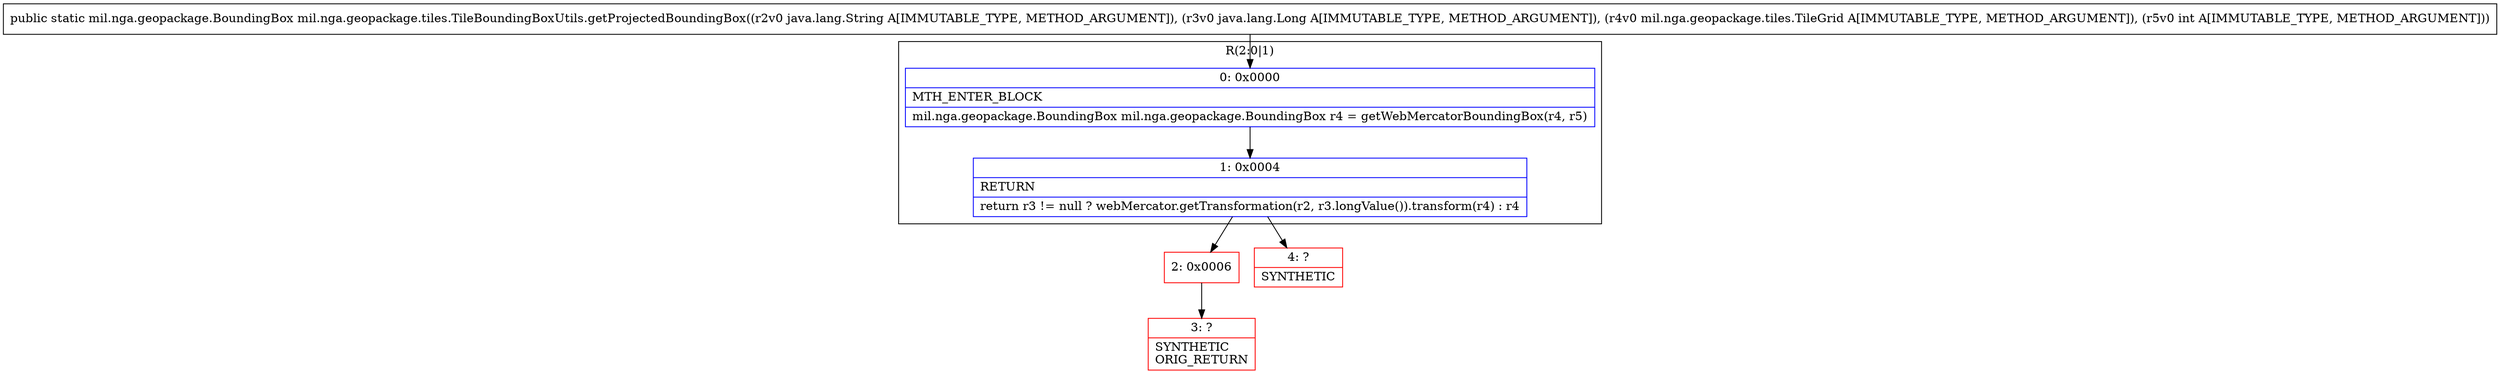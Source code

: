 digraph "CFG formil.nga.geopackage.tiles.TileBoundingBoxUtils.getProjectedBoundingBox(Ljava\/lang\/String;Ljava\/lang\/Long;Lmil\/nga\/geopackage\/tiles\/TileGrid;I)Lmil\/nga\/geopackage\/BoundingBox;" {
subgraph cluster_Region_176700026 {
label = "R(2:0|1)";
node [shape=record,color=blue];
Node_0 [shape=record,label="{0\:\ 0x0000|MTH_ENTER_BLOCK\l|mil.nga.geopackage.BoundingBox mil.nga.geopackage.BoundingBox r4 = getWebMercatorBoundingBox(r4, r5)\l}"];
Node_1 [shape=record,label="{1\:\ 0x0004|RETURN\l|return r3 != null ? webMercator.getTransformation(r2, r3.longValue()).transform(r4) : r4\l}"];
}
Node_2 [shape=record,color=red,label="{2\:\ 0x0006}"];
Node_3 [shape=record,color=red,label="{3\:\ ?|SYNTHETIC\lORIG_RETURN\l}"];
Node_4 [shape=record,color=red,label="{4\:\ ?|SYNTHETIC\l}"];
MethodNode[shape=record,label="{public static mil.nga.geopackage.BoundingBox mil.nga.geopackage.tiles.TileBoundingBoxUtils.getProjectedBoundingBox((r2v0 java.lang.String A[IMMUTABLE_TYPE, METHOD_ARGUMENT]), (r3v0 java.lang.Long A[IMMUTABLE_TYPE, METHOD_ARGUMENT]), (r4v0 mil.nga.geopackage.tiles.TileGrid A[IMMUTABLE_TYPE, METHOD_ARGUMENT]), (r5v0 int A[IMMUTABLE_TYPE, METHOD_ARGUMENT])) }"];
MethodNode -> Node_0;
Node_0 -> Node_1;
Node_1 -> Node_2;
Node_1 -> Node_4;
Node_2 -> Node_3;
}

